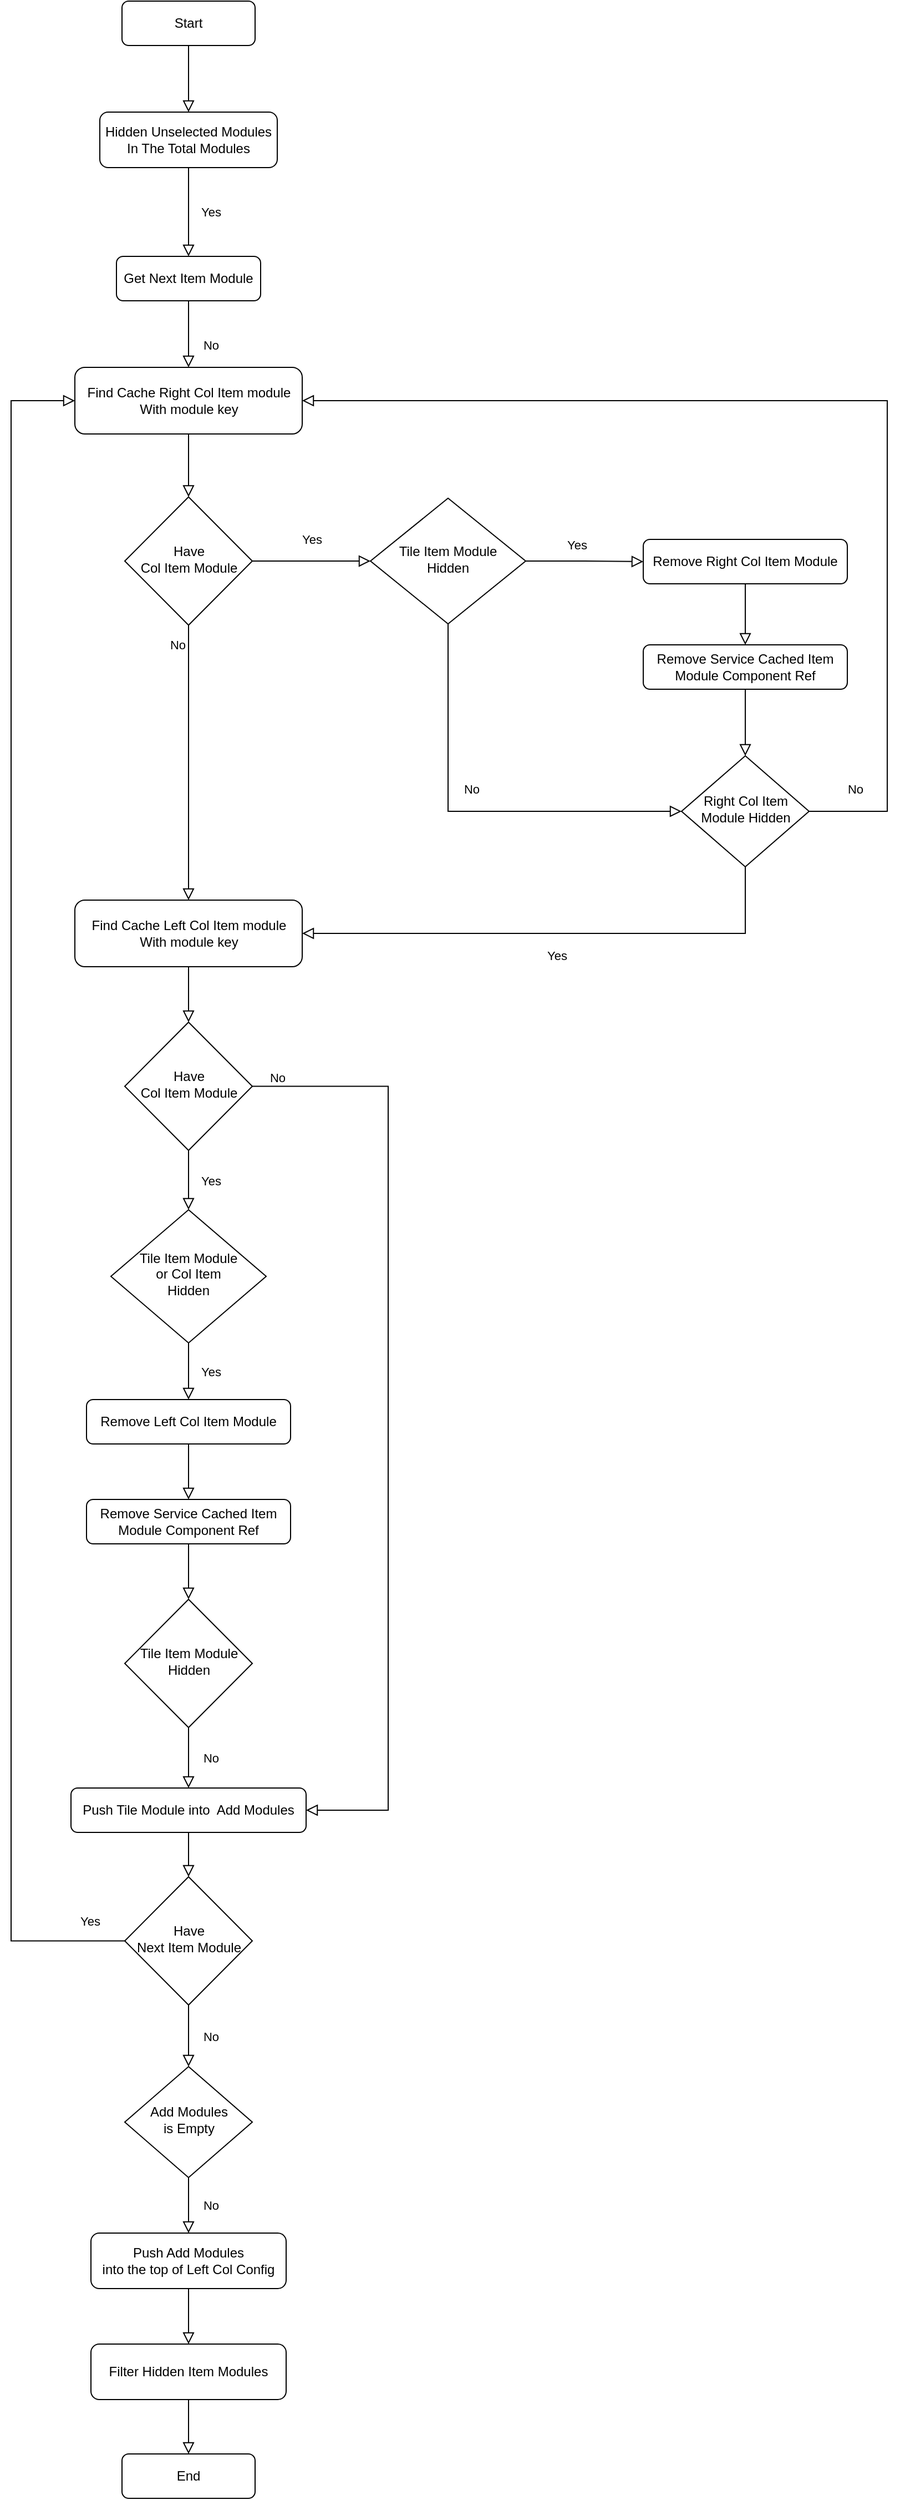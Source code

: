 <mxfile version="27.0.3">
  <diagram id="C5RBs43oDa-KdzZeNtuy" name="Page-1">
    <mxGraphModel dx="914" dy="524" grid="1" gridSize="10" guides="1" tooltips="1" connect="1" arrows="1" fold="1" page="1" pageScale="1" pageWidth="827" pageHeight="1169" math="0" shadow="0">
      <root>
        <mxCell id="WIyWlLk6GJQsqaUBKTNV-0" />
        <mxCell id="WIyWlLk6GJQsqaUBKTNV-1" parent="WIyWlLk6GJQsqaUBKTNV-0" />
        <mxCell id="WIyWlLk6GJQsqaUBKTNV-2" value="" style="rounded=0;html=1;jettySize=auto;orthogonalLoop=1;fontSize=11;endArrow=block;endFill=0;endSize=8;strokeWidth=1;shadow=0;labelBackgroundColor=none;edgeStyle=orthogonalEdgeStyle;entryX=0.5;entryY=0;entryDx=0;entryDy=0;" parent="WIyWlLk6GJQsqaUBKTNV-1" source="WIyWlLk6GJQsqaUBKTNV-3" target="HQSkqQO-C7f8hzY12soz-3" edge="1">
          <mxGeometry relative="1" as="geometry">
            <mxPoint x="220" y="170" as="targetPoint" />
          </mxGeometry>
        </mxCell>
        <mxCell id="WIyWlLk6GJQsqaUBKTNV-3" value="Start" style="rounded=1;whiteSpace=wrap;html=1;fontSize=12;glass=0;strokeWidth=1;shadow=0;" parent="WIyWlLk6GJQsqaUBKTNV-1" vertex="1">
          <mxGeometry x="160" y="80" width="120" height="40" as="geometry" />
        </mxCell>
        <mxCell id="WIyWlLk6GJQsqaUBKTNV-4" value="Yes" style="rounded=0;html=1;jettySize=auto;orthogonalLoop=1;fontSize=11;endArrow=block;endFill=0;endSize=8;strokeWidth=1;shadow=0;labelBackgroundColor=none;edgeStyle=orthogonalEdgeStyle;exitX=0.5;exitY=1;exitDx=0;exitDy=0;entryX=0.5;entryY=0;entryDx=0;entryDy=0;" parent="WIyWlLk6GJQsqaUBKTNV-1" source="HQSkqQO-C7f8hzY12soz-3" target="HQSkqQO-C7f8hzY12soz-4" edge="1">
          <mxGeometry y="20" relative="1" as="geometry">
            <mxPoint as="offset" />
            <mxPoint x="220" y="250" as="sourcePoint" />
            <mxPoint x="220" y="290" as="targetPoint" />
          </mxGeometry>
        </mxCell>
        <mxCell id="WIyWlLk6GJQsqaUBKTNV-8" value="No" style="rounded=0;html=1;jettySize=auto;orthogonalLoop=1;fontSize=11;endArrow=block;endFill=0;endSize=8;strokeWidth=1;shadow=0;labelBackgroundColor=none;edgeStyle=orthogonalEdgeStyle;exitX=0.5;exitY=1;exitDx=0;exitDy=0;" parent="WIyWlLk6GJQsqaUBKTNV-1" source="HQSkqQO-C7f8hzY12soz-4" target="WIyWlLk6GJQsqaUBKTNV-11" edge="1">
          <mxGeometry x="0.333" y="20" relative="1" as="geometry">
            <mxPoint as="offset" />
            <mxPoint x="220" y="370" as="sourcePoint" />
          </mxGeometry>
        </mxCell>
        <mxCell id="WIyWlLk6GJQsqaUBKTNV-11" value="Find Cache Right Col Item module &lt;br&gt;With module key" style="rounded=1;whiteSpace=wrap;html=1;fontSize=12;glass=0;strokeWidth=1;shadow=0;" parent="WIyWlLk6GJQsqaUBKTNV-1" vertex="1">
          <mxGeometry x="117.5" y="410" width="205" height="60" as="geometry" />
        </mxCell>
        <mxCell id="HQSkqQO-C7f8hzY12soz-3" value="Hidden Unselected Modules&lt;br&gt;In The Total Modules" style="rounded=1;whiteSpace=wrap;html=1;fontSize=12;glass=0;strokeWidth=1;shadow=0;" parent="WIyWlLk6GJQsqaUBKTNV-1" vertex="1">
          <mxGeometry x="140" y="180" width="160" height="50" as="geometry" />
        </mxCell>
        <mxCell id="HQSkqQO-C7f8hzY12soz-4" value="Get Next Item Module" style="rounded=1;whiteSpace=wrap;html=1;fontSize=12;glass=0;strokeWidth=1;shadow=0;" parent="WIyWlLk6GJQsqaUBKTNV-1" vertex="1">
          <mxGeometry x="155" y="310" width="130" height="40" as="geometry" />
        </mxCell>
        <mxCell id="HQSkqQO-C7f8hzY12soz-6" value="Have &lt;br&gt;Col Item Module" style="rhombus;whiteSpace=wrap;html=1;shadow=0;fontFamily=Helvetica;fontSize=12;align=center;strokeWidth=1;spacing=6;spacingTop=-4;" parent="WIyWlLk6GJQsqaUBKTNV-1" vertex="1">
          <mxGeometry x="162.5" y="526.75" width="115" height="115.5" as="geometry" />
        </mxCell>
        <mxCell id="HQSkqQO-C7f8hzY12soz-7" value="" style="rounded=0;html=1;jettySize=auto;orthogonalLoop=1;fontSize=11;endArrow=block;endFill=0;endSize=8;strokeWidth=1;shadow=0;labelBackgroundColor=none;edgeStyle=orthogonalEdgeStyle;exitX=0.5;exitY=1;exitDx=0;exitDy=0;entryX=0.5;entryY=0;entryDx=0;entryDy=0;" parent="WIyWlLk6GJQsqaUBKTNV-1" source="WIyWlLk6GJQsqaUBKTNV-11" target="HQSkqQO-C7f8hzY12soz-6" edge="1">
          <mxGeometry relative="1" as="geometry">
            <mxPoint x="800" y="120" as="sourcePoint" />
            <mxPoint x="800" y="200" as="targetPoint" />
            <Array as="points">
              <mxPoint x="220" y="510" />
              <mxPoint x="220" y="510" />
            </Array>
          </mxGeometry>
        </mxCell>
        <mxCell id="HQSkqQO-C7f8hzY12soz-8" value="Yes" style="rounded=0;html=1;jettySize=auto;orthogonalLoop=1;fontSize=11;endArrow=block;endFill=0;endSize=8;strokeWidth=1;shadow=0;labelBackgroundColor=none;edgeStyle=orthogonalEdgeStyle;exitX=1;exitY=0.5;exitDx=0;exitDy=0;entryX=0;entryY=0.5;entryDx=0;entryDy=0;" parent="WIyWlLk6GJQsqaUBKTNV-1" source="HQSkqQO-C7f8hzY12soz-6" target="HQSkqQO-C7f8hzY12soz-9" edge="1">
          <mxGeometry y="20" relative="1" as="geometry">
            <mxPoint as="offset" />
            <mxPoint x="230" y="240" as="sourcePoint" />
            <mxPoint x="410" y="584" as="targetPoint" />
          </mxGeometry>
        </mxCell>
        <mxCell id="HQSkqQO-C7f8hzY12soz-9" value="Tile Item Module&lt;br&gt;Hidden" style="rhombus;whiteSpace=wrap;html=1;shadow=0;fontFamily=Helvetica;fontSize=12;align=center;strokeWidth=1;spacing=6;spacingTop=-4;" parent="WIyWlLk6GJQsqaUBKTNV-1" vertex="1">
          <mxGeometry x="384" y="527.88" width="140" height="113.25" as="geometry" />
        </mxCell>
        <mxCell id="HQSkqQO-C7f8hzY12soz-10" value="Remove Right Col Item Module" style="rounded=1;whiteSpace=wrap;html=1;fontSize=12;glass=0;strokeWidth=1;shadow=0;" parent="WIyWlLk6GJQsqaUBKTNV-1" vertex="1">
          <mxGeometry x="630" y="565" width="184" height="40" as="geometry" />
        </mxCell>
        <mxCell id="HQSkqQO-C7f8hzY12soz-12" value="Yes" style="rounded=0;html=1;jettySize=auto;orthogonalLoop=1;fontSize=11;endArrow=block;endFill=0;endSize=8;strokeWidth=1;shadow=0;labelBackgroundColor=none;edgeStyle=orthogonalEdgeStyle;exitX=1;exitY=0.5;exitDx=0;exitDy=0;entryX=0;entryY=0.5;entryDx=0;entryDy=0;" parent="WIyWlLk6GJQsqaUBKTNV-1" source="HQSkqQO-C7f8hzY12soz-9" target="HQSkqQO-C7f8hzY12soz-10" edge="1">
          <mxGeometry x="-0.136" y="15" relative="1" as="geometry">
            <mxPoint as="offset" />
            <mxPoint x="287" y="595" as="sourcePoint" />
            <mxPoint x="394" y="595" as="targetPoint" />
          </mxGeometry>
        </mxCell>
        <mxCell id="HQSkqQO-C7f8hzY12soz-13" value="Remove Service Cached Item Module Component Ref" style="rounded=1;whiteSpace=wrap;html=1;fontSize=12;glass=0;strokeWidth=1;shadow=0;" parent="WIyWlLk6GJQsqaUBKTNV-1" vertex="1">
          <mxGeometry x="630" y="660" width="184" height="40" as="geometry" />
        </mxCell>
        <mxCell id="HQSkqQO-C7f8hzY12soz-14" value="" style="rounded=0;html=1;jettySize=auto;orthogonalLoop=1;fontSize=11;endArrow=block;endFill=0;endSize=8;strokeWidth=1;shadow=0;labelBackgroundColor=none;edgeStyle=orthogonalEdgeStyle;exitX=0.5;exitY=1;exitDx=0;exitDy=0;entryX=0.5;entryY=0;entryDx=0;entryDy=0;" parent="WIyWlLk6GJQsqaUBKTNV-1" source="HQSkqQO-C7f8hzY12soz-10" target="HQSkqQO-C7f8hzY12soz-13" edge="1">
          <mxGeometry relative="1" as="geometry">
            <mxPoint x="350" y="760" as="sourcePoint" />
            <mxPoint x="210" y="760" as="targetPoint" />
            <Array as="points" />
          </mxGeometry>
        </mxCell>
        <mxCell id="HQSkqQO-C7f8hzY12soz-15" value="Right Col Item Module Hidden" style="rhombus;whiteSpace=wrap;html=1;shadow=0;fontFamily=Helvetica;fontSize=12;align=center;strokeWidth=1;spacing=6;spacingTop=-4;" parent="WIyWlLk6GJQsqaUBKTNV-1" vertex="1">
          <mxGeometry x="664.5" y="760" width="115" height="100" as="geometry" />
        </mxCell>
        <mxCell id="HQSkqQO-C7f8hzY12soz-16" value="" style="rounded=0;html=1;jettySize=auto;orthogonalLoop=1;fontSize=11;endArrow=block;endFill=0;endSize=8;strokeWidth=1;shadow=0;labelBackgroundColor=none;edgeStyle=orthogonalEdgeStyle;exitX=0.5;exitY=1;exitDx=0;exitDy=0;entryX=0.5;entryY=0;entryDx=0;entryDy=0;" parent="WIyWlLk6GJQsqaUBKTNV-1" source="HQSkqQO-C7f8hzY12soz-13" target="HQSkqQO-C7f8hzY12soz-15" edge="1">
          <mxGeometry relative="1" as="geometry">
            <mxPoint x="464" y="740" as="sourcePoint" />
            <mxPoint x="464" y="790" as="targetPoint" />
            <Array as="points" />
          </mxGeometry>
        </mxCell>
        <mxCell id="HQSkqQO-C7f8hzY12soz-17" value="No" style="rounded=0;html=1;jettySize=auto;orthogonalLoop=1;fontSize=11;endArrow=block;endFill=0;endSize=8;strokeWidth=1;shadow=0;labelBackgroundColor=none;edgeStyle=orthogonalEdgeStyle;exitX=1;exitY=0.5;exitDx=0;exitDy=0;entryX=1;entryY=0.5;entryDx=0;entryDy=0;" parent="WIyWlLk6GJQsqaUBKTNV-1" source="HQSkqQO-C7f8hzY12soz-15" target="WIyWlLk6GJQsqaUBKTNV-11" edge="1">
          <mxGeometry x="-0.915" y="20" relative="1" as="geometry">
            <mxPoint as="offset" />
            <mxPoint x="288" y="595" as="sourcePoint" />
            <mxPoint x="680" y="920" as="targetPoint" />
            <Array as="points">
              <mxPoint x="850" y="810" />
              <mxPoint x="850" y="440" />
            </Array>
          </mxGeometry>
        </mxCell>
        <mxCell id="HQSkqQO-C7f8hzY12soz-18" value="Find Cache Left Col Item module &lt;br&gt;With module key" style="rounded=1;whiteSpace=wrap;html=1;fontSize=12;glass=0;strokeWidth=1;shadow=0;" parent="WIyWlLk6GJQsqaUBKTNV-1" vertex="1">
          <mxGeometry x="117.5" y="890" width="205" height="60" as="geometry" />
        </mxCell>
        <mxCell id="HQSkqQO-C7f8hzY12soz-19" value="No" style="rounded=0;html=1;jettySize=auto;orthogonalLoop=1;fontSize=11;endArrow=block;endFill=0;endSize=8;strokeWidth=1;shadow=0;labelBackgroundColor=none;edgeStyle=orthogonalEdgeStyle;exitX=0.5;exitY=1;exitDx=0;exitDy=0;entryX=0;entryY=0.5;entryDx=0;entryDy=0;" parent="WIyWlLk6GJQsqaUBKTNV-1" source="HQSkqQO-C7f8hzY12soz-9" target="HQSkqQO-C7f8hzY12soz-15" edge="1">
          <mxGeometry y="20" relative="1" as="geometry">
            <mxPoint as="offset" />
            <mxPoint x="288" y="595" as="sourcePoint" />
            <mxPoint x="200" y="750" as="targetPoint" />
          </mxGeometry>
        </mxCell>
        <mxCell id="HQSkqQO-C7f8hzY12soz-20" value="Yes" style="rounded=0;html=1;jettySize=auto;orthogonalLoop=1;fontSize=11;endArrow=block;endFill=0;endSize=8;strokeWidth=1;shadow=0;labelBackgroundColor=none;edgeStyle=orthogonalEdgeStyle;exitX=0.5;exitY=1;exitDx=0;exitDy=0;entryX=1;entryY=0.5;entryDx=0;entryDy=0;" parent="WIyWlLk6GJQsqaUBKTNV-1" source="HQSkqQO-C7f8hzY12soz-15" target="HQSkqQO-C7f8hzY12soz-18" edge="1">
          <mxGeometry y="20" relative="1" as="geometry">
            <mxPoint as="offset" />
            <mxPoint x="288" y="595" as="sourcePoint" />
            <mxPoint x="394" y="595" as="targetPoint" />
          </mxGeometry>
        </mxCell>
        <mxCell id="HQSkqQO-C7f8hzY12soz-21" value="Have &lt;br&gt;Col Item Module" style="rhombus;whiteSpace=wrap;html=1;shadow=0;fontFamily=Helvetica;fontSize=12;align=center;strokeWidth=1;spacing=6;spacingTop=-4;" parent="WIyWlLk6GJQsqaUBKTNV-1" vertex="1">
          <mxGeometry x="162.5" y="1000" width="115" height="115.5" as="geometry" />
        </mxCell>
        <mxCell id="HQSkqQO-C7f8hzY12soz-22" value="" style="rounded=0;html=1;jettySize=auto;orthogonalLoop=1;fontSize=11;endArrow=block;endFill=0;endSize=8;strokeWidth=1;shadow=0;labelBackgroundColor=none;edgeStyle=orthogonalEdgeStyle;exitX=0.5;exitY=1;exitDx=0;exitDy=0;entryX=0.5;entryY=0;entryDx=0;entryDy=0;" parent="WIyWlLk6GJQsqaUBKTNV-1" source="HQSkqQO-C7f8hzY12soz-18" target="HQSkqQO-C7f8hzY12soz-21" edge="1">
          <mxGeometry relative="1" as="geometry">
            <mxPoint x="110" y="780" as="sourcePoint" />
            <mxPoint x="240" y="820.571" as="targetPoint" />
            <Array as="points">
              <mxPoint x="220" y="990" />
              <mxPoint x="220" y="990" />
            </Array>
          </mxGeometry>
        </mxCell>
        <mxCell id="HQSkqQO-C7f8hzY12soz-24" value="Yes" style="rounded=0;html=1;jettySize=auto;orthogonalLoop=1;fontSize=11;endArrow=block;endFill=0;endSize=8;strokeWidth=1;shadow=0;labelBackgroundColor=none;edgeStyle=orthogonalEdgeStyle;exitX=0.5;exitY=1;exitDx=0;exitDy=0;entryX=0.5;entryY=0;entryDx=0;entryDy=0;" parent="WIyWlLk6GJQsqaUBKTNV-1" source="HQSkqQO-C7f8hzY12soz-21" target="HQSkqQO-C7f8hzY12soz-25" edge="1">
          <mxGeometry y="20" relative="1" as="geometry">
            <mxPoint as="offset" />
            <mxPoint x="451.5" y="1160" as="sourcePoint" />
            <mxPoint x="220" y="1180" as="targetPoint" />
          </mxGeometry>
        </mxCell>
        <mxCell id="HQSkqQO-C7f8hzY12soz-25" value="Tile Item Module&lt;br&gt;or Col Item&lt;br&gt;Hidden" style="rhombus;whiteSpace=wrap;html=1;shadow=0;fontFamily=Helvetica;fontSize=12;align=center;strokeWidth=1;spacing=6;spacingTop=-4;" parent="WIyWlLk6GJQsqaUBKTNV-1" vertex="1">
          <mxGeometry x="150" y="1169" width="140" height="120" as="geometry" />
        </mxCell>
        <mxCell id="HQSkqQO-C7f8hzY12soz-26" value="Remove Left Col Item Module" style="rounded=1;whiteSpace=wrap;html=1;fontSize=12;glass=0;strokeWidth=1;shadow=0;" parent="WIyWlLk6GJQsqaUBKTNV-1" vertex="1">
          <mxGeometry x="128" y="1340" width="184" height="40" as="geometry" />
        </mxCell>
        <mxCell id="HQSkqQO-C7f8hzY12soz-27" value="Yes" style="rounded=0;html=1;jettySize=auto;orthogonalLoop=1;fontSize=11;endArrow=block;endFill=0;endSize=8;strokeWidth=1;shadow=0;labelBackgroundColor=none;edgeStyle=orthogonalEdgeStyle;exitX=0.5;exitY=1;exitDx=0;exitDy=0;" parent="WIyWlLk6GJQsqaUBKTNV-1" source="HQSkqQO-C7f8hzY12soz-25" target="HQSkqQO-C7f8hzY12soz-26" edge="1">
          <mxGeometry y="20" relative="1" as="geometry">
            <mxPoint as="offset" />
            <mxPoint x="481.5" y="1280" as="sourcePoint" />
            <mxPoint x="280.5" y="1280" as="targetPoint" />
          </mxGeometry>
        </mxCell>
        <mxCell id="HQSkqQO-C7f8hzY12soz-28" value="Remove Service Cached Item Module Component Ref" style="rounded=1;whiteSpace=wrap;html=1;fontSize=12;glass=0;strokeWidth=1;shadow=0;" parent="WIyWlLk6GJQsqaUBKTNV-1" vertex="1">
          <mxGeometry x="128" y="1430" width="184" height="40" as="geometry" />
        </mxCell>
        <mxCell id="HQSkqQO-C7f8hzY12soz-29" value="" style="rounded=0;html=1;jettySize=auto;orthogonalLoop=1;fontSize=11;endArrow=block;endFill=0;endSize=8;strokeWidth=1;shadow=0;labelBackgroundColor=none;edgeStyle=orthogonalEdgeStyle;exitX=0.5;exitY=1;exitDx=0;exitDy=0;entryX=0.5;entryY=0;entryDx=0;entryDy=0;" parent="WIyWlLk6GJQsqaUBKTNV-1" source="HQSkqQO-C7f8hzY12soz-26" target="HQSkqQO-C7f8hzY12soz-28" edge="1">
          <mxGeometry relative="1" as="geometry">
            <mxPoint x="310" y="1350" as="sourcePoint" />
            <mxPoint x="310" y="1400" as="targetPoint" />
            <Array as="points">
              <mxPoint x="220" y="1410" />
              <mxPoint x="220" y="1410" />
            </Array>
          </mxGeometry>
        </mxCell>
        <mxCell id="HQSkqQO-C7f8hzY12soz-30" value="Tile Item Module&lt;div&gt;Hidden&lt;/div&gt;" style="rhombus;whiteSpace=wrap;html=1;shadow=0;fontFamily=Helvetica;fontSize=12;align=center;strokeWidth=1;spacing=6;spacingTop=-4;" parent="WIyWlLk6GJQsqaUBKTNV-1" vertex="1">
          <mxGeometry x="162.5" y="1520" width="115" height="115.5" as="geometry" />
        </mxCell>
        <mxCell id="HQSkqQO-C7f8hzY12soz-31" value="" style="rounded=0;html=1;jettySize=auto;orthogonalLoop=1;fontSize=11;endArrow=block;endFill=0;endSize=8;strokeWidth=1;shadow=0;labelBackgroundColor=none;edgeStyle=orthogonalEdgeStyle;exitX=0.5;exitY=1;exitDx=0;exitDy=0;entryX=0.5;entryY=0;entryDx=0;entryDy=0;" parent="WIyWlLk6GJQsqaUBKTNV-1" source="HQSkqQO-C7f8hzY12soz-28" target="HQSkqQO-C7f8hzY12soz-30" edge="1">
          <mxGeometry relative="1" as="geometry">
            <mxPoint x="310" y="1530" as="sourcePoint" />
            <mxPoint x="310" y="1580" as="targetPoint" />
            <Array as="points">
              <mxPoint x="220" y="1490" />
              <mxPoint x="220" y="1490" />
            </Array>
          </mxGeometry>
        </mxCell>
        <mxCell id="HQSkqQO-C7f8hzY12soz-32" value="Push Tile Module into&amp;nbsp; Add Modules" style="rounded=1;whiteSpace=wrap;html=1;fontSize=12;glass=0;strokeWidth=1;shadow=0;" parent="WIyWlLk6GJQsqaUBKTNV-1" vertex="1">
          <mxGeometry x="114" y="1690" width="212" height="40" as="geometry" />
        </mxCell>
        <mxCell id="HQSkqQO-C7f8hzY12soz-33" value="No" style="rounded=0;html=1;jettySize=auto;orthogonalLoop=1;fontSize=11;endArrow=block;endFill=0;endSize=8;strokeWidth=1;shadow=0;labelBackgroundColor=none;edgeStyle=orthogonalEdgeStyle;exitX=0.5;exitY=1;exitDx=0;exitDy=0;entryX=0.5;entryY=0;entryDx=0;entryDy=0;" parent="WIyWlLk6GJQsqaUBKTNV-1" source="HQSkqQO-C7f8hzY12soz-30" target="HQSkqQO-C7f8hzY12soz-32" edge="1">
          <mxGeometry y="20" relative="1" as="geometry">
            <mxPoint as="offset" />
            <mxPoint x="411.5" y="1730" as="sourcePoint" />
            <mxPoint x="210.5" y="1730" as="targetPoint" />
          </mxGeometry>
        </mxCell>
        <mxCell id="HQSkqQO-C7f8hzY12soz-34" value="Add Modules&lt;br&gt;is Empty" style="rhombus;whiteSpace=wrap;html=1;shadow=0;fontFamily=Helvetica;fontSize=12;align=center;strokeWidth=1;spacing=6;spacingTop=-4;" parent="WIyWlLk6GJQsqaUBKTNV-1" vertex="1">
          <mxGeometry x="162.5" y="1941" width="115" height="100" as="geometry" />
        </mxCell>
        <mxCell id="HQSkqQO-C7f8hzY12soz-36" value="Push Add Modules&lt;div&gt;into the top of Left Col Config&lt;/div&gt;" style="rounded=1;whiteSpace=wrap;html=1;fontSize=12;glass=0;strokeWidth=1;shadow=0;" parent="WIyWlLk6GJQsqaUBKTNV-1" vertex="1">
          <mxGeometry x="132" y="2091" width="176" height="50" as="geometry" />
        </mxCell>
        <mxCell id="HQSkqQO-C7f8hzY12soz-37" value="No" style="rounded=0;html=1;jettySize=auto;orthogonalLoop=1;fontSize=11;endArrow=block;endFill=0;endSize=8;strokeWidth=1;shadow=0;labelBackgroundColor=none;edgeStyle=orthogonalEdgeStyle;exitX=0.5;exitY=1;exitDx=0;exitDy=0;entryX=0.5;entryY=0;entryDx=0;entryDy=0;" parent="WIyWlLk6GJQsqaUBKTNV-1" source="HQSkqQO-C7f8hzY12soz-34" target="HQSkqQO-C7f8hzY12soz-36" edge="1">
          <mxGeometry y="20" relative="1" as="geometry">
            <mxPoint as="offset" />
            <mxPoint x="301.5" y="2111" as="sourcePoint" />
            <mxPoint x="100.5" y="2111" as="targetPoint" />
          </mxGeometry>
        </mxCell>
        <mxCell id="HQSkqQO-C7f8hzY12soz-38" value="Filter Hidden Item Modules" style="rounded=1;whiteSpace=wrap;html=1;fontSize=12;glass=0;strokeWidth=1;shadow=0;" parent="WIyWlLk6GJQsqaUBKTNV-1" vertex="1">
          <mxGeometry x="132" y="2191" width="176" height="50" as="geometry" />
        </mxCell>
        <mxCell id="HQSkqQO-C7f8hzY12soz-39" value="" style="rounded=0;html=1;jettySize=auto;orthogonalLoop=1;fontSize=11;endArrow=block;endFill=0;endSize=8;strokeWidth=1;shadow=0;labelBackgroundColor=none;edgeStyle=orthogonalEdgeStyle;exitX=0.5;exitY=1;exitDx=0;exitDy=0;entryX=0.5;entryY=0;entryDx=0;entryDy=0;" parent="WIyWlLk6GJQsqaUBKTNV-1" source="HQSkqQO-C7f8hzY12soz-36" target="HQSkqQO-C7f8hzY12soz-38" edge="1">
          <mxGeometry y="20" relative="1" as="geometry">
            <mxPoint as="offset" />
            <mxPoint x="301.5" y="2221" as="sourcePoint" />
            <mxPoint x="100.5" y="2221" as="targetPoint" />
          </mxGeometry>
        </mxCell>
        <mxCell id="HQSkqQO-C7f8hzY12soz-40" value="" style="rounded=0;html=1;jettySize=auto;orthogonalLoop=1;fontSize=11;endArrow=block;endFill=0;endSize=8;strokeWidth=1;shadow=0;labelBackgroundColor=none;edgeStyle=orthogonalEdgeStyle;exitX=0.5;exitY=1;exitDx=0;exitDy=0;entryX=0.5;entryY=0;entryDx=0;entryDy=0;" parent="WIyWlLk6GJQsqaUBKTNV-1" source="HQSkqQO-C7f8hzY12soz-32" target="HQSkqQO-C7f8hzY12soz-41" edge="1">
          <mxGeometry relative="1" as="geometry">
            <mxPoint x="80" y="1630" as="sourcePoint" />
            <mxPoint x="80" y="1680" as="targetPoint" />
            <Array as="points">
              <mxPoint x="220" y="1750" />
              <mxPoint x="220" y="1750" />
            </Array>
          </mxGeometry>
        </mxCell>
        <mxCell id="HQSkqQO-C7f8hzY12soz-41" value="Have&lt;br&gt;Next Item Module" style="rhombus;whiteSpace=wrap;html=1;shadow=0;fontFamily=Helvetica;fontSize=12;align=center;strokeWidth=1;spacing=6;spacingTop=-4;" parent="WIyWlLk6GJQsqaUBKTNV-1" vertex="1">
          <mxGeometry x="162.5" y="1770" width="115" height="115.5" as="geometry" />
        </mxCell>
        <mxCell id="HQSkqQO-C7f8hzY12soz-42" value="Yes" style="rounded=0;html=1;jettySize=auto;orthogonalLoop=1;fontSize=11;endArrow=block;endFill=0;endSize=8;strokeWidth=1;shadow=0;labelBackgroundColor=none;edgeStyle=orthogonalEdgeStyle;exitX=0;exitY=0.5;exitDx=0;exitDy=0;entryX=0;entryY=0.5;entryDx=0;entryDy=0;" parent="WIyWlLk6GJQsqaUBKTNV-1" source="HQSkqQO-C7f8hzY12soz-41" target="WIyWlLk6GJQsqaUBKTNV-11" edge="1">
          <mxGeometry x="-0.958" y="-18" relative="1" as="geometry">
            <mxPoint x="1" as="offset" />
            <mxPoint x="341.5" y="1830" as="sourcePoint" />
            <mxPoint x="40" y="430" as="targetPoint" />
            <Array as="points">
              <mxPoint x="60" y="1828" />
              <mxPoint x="60" y="440" />
            </Array>
          </mxGeometry>
        </mxCell>
        <mxCell id="HQSkqQO-C7f8hzY12soz-43" value="No" style="rounded=0;html=1;jettySize=auto;orthogonalLoop=1;fontSize=11;endArrow=block;endFill=0;endSize=8;strokeWidth=1;shadow=0;labelBackgroundColor=none;edgeStyle=orthogonalEdgeStyle;exitX=0.5;exitY=1;exitDx=0;exitDy=0;entryX=0.5;entryY=0;entryDx=0;entryDy=0;" parent="WIyWlLk6GJQsqaUBKTNV-1" source="HQSkqQO-C7f8hzY12soz-41" target="HQSkqQO-C7f8hzY12soz-34" edge="1">
          <mxGeometry y="20" relative="1" as="geometry">
            <mxPoint as="offset" />
            <mxPoint x="341.5" y="2110" as="sourcePoint" />
            <mxPoint x="140.5" y="2110" as="targetPoint" />
          </mxGeometry>
        </mxCell>
        <mxCell id="HQSkqQO-C7f8hzY12soz-44" value="No" style="rounded=0;html=1;jettySize=auto;orthogonalLoop=1;fontSize=11;endArrow=block;endFill=0;endSize=8;strokeWidth=1;shadow=0;labelBackgroundColor=none;edgeStyle=orthogonalEdgeStyle;exitX=1;exitY=0.5;exitDx=0;exitDy=0;entryX=1;entryY=0.5;entryDx=0;entryDy=0;" parent="WIyWlLk6GJQsqaUBKTNV-1" source="HQSkqQO-C7f8hzY12soz-21" target="HQSkqQO-C7f8hzY12soz-32" edge="1">
          <mxGeometry x="-0.947" y="8" relative="1" as="geometry">
            <mxPoint as="offset" />
            <mxPoint x="651.5" y="1090" as="sourcePoint" />
            <mxPoint x="420" y="1760" as="targetPoint" />
            <Array as="points">
              <mxPoint x="400" y="1058" />
              <mxPoint x="400" y="1710" />
            </Array>
          </mxGeometry>
        </mxCell>
        <mxCell id="HQSkqQO-C7f8hzY12soz-45" value="End" style="rounded=1;whiteSpace=wrap;html=1;fontSize=12;glass=0;strokeWidth=1;shadow=0;" parent="WIyWlLk6GJQsqaUBKTNV-1" vertex="1">
          <mxGeometry x="160" y="2290" width="120" height="40" as="geometry" />
        </mxCell>
        <mxCell id="HQSkqQO-C7f8hzY12soz-46" value="" style="rounded=0;html=1;jettySize=auto;orthogonalLoop=1;fontSize=11;endArrow=block;endFill=0;endSize=8;strokeWidth=1;shadow=0;labelBackgroundColor=none;edgeStyle=orthogonalEdgeStyle;exitX=0.5;exitY=1;exitDx=0;exitDy=0;entryX=0.5;entryY=0;entryDx=0;entryDy=0;" parent="WIyWlLk6GJQsqaUBKTNV-1" source="HQSkqQO-C7f8hzY12soz-38" target="HQSkqQO-C7f8hzY12soz-45" edge="1">
          <mxGeometry relative="1" as="geometry">
            <mxPoint x="330" y="2210" as="sourcePoint" />
            <mxPoint x="330" y="2260" as="targetPoint" />
            <Array as="points">
              <mxPoint x="220" y="2290" />
            </Array>
          </mxGeometry>
        </mxCell>
        <mxCell id="HQSkqQO-C7f8hzY12soz-47" value="No" style="rounded=0;html=1;jettySize=auto;orthogonalLoop=1;fontSize=11;endArrow=block;endFill=0;endSize=8;strokeWidth=1;shadow=0;labelBackgroundColor=none;edgeStyle=orthogonalEdgeStyle;exitX=0.5;exitY=1;exitDx=0;exitDy=0;" parent="WIyWlLk6GJQsqaUBKTNV-1" source="HQSkqQO-C7f8hzY12soz-6" edge="1">
          <mxGeometry x="-0.857" y="-10" relative="1" as="geometry">
            <mxPoint as="offset" />
            <mxPoint x="331.5" y="700" as="sourcePoint" />
            <mxPoint x="220" y="890" as="targetPoint" />
          </mxGeometry>
        </mxCell>
      </root>
    </mxGraphModel>
  </diagram>
</mxfile>
